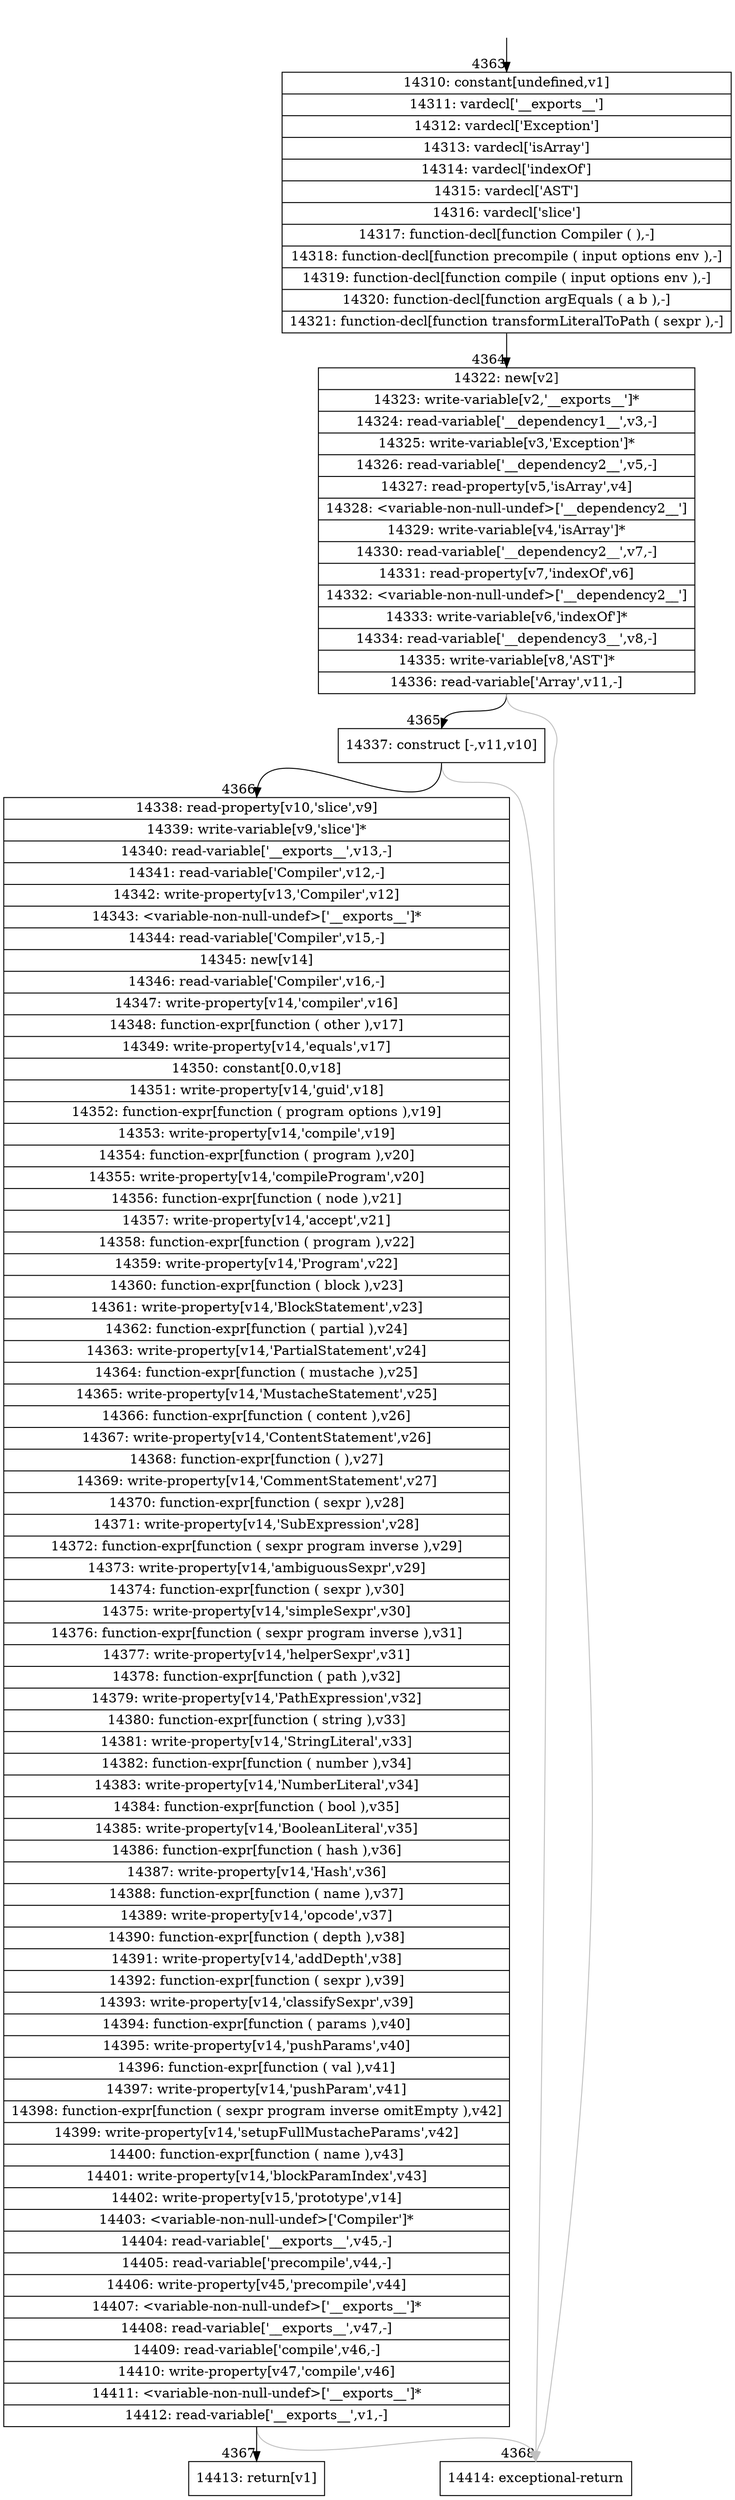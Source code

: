 digraph {
rankdir="TD"
BB_entry147[shape=none,label=""];
BB_entry147 -> BB4363 [tailport=s, headport=n, headlabel="    4363"]
BB4363 [shape=record label="{14310: constant[undefined,v1]|14311: vardecl['__exports__']|14312: vardecl['Exception']|14313: vardecl['isArray']|14314: vardecl['indexOf']|14315: vardecl['AST']|14316: vardecl['slice']|14317: function-decl[function Compiler ( ),-]|14318: function-decl[function precompile ( input options env ),-]|14319: function-decl[function compile ( input options env ),-]|14320: function-decl[function argEquals ( a b ),-]|14321: function-decl[function transformLiteralToPath ( sexpr ),-]}" ] 
BB4363 -> BB4364 [tailport=s, headport=n, headlabel="      4364"]
BB4364 [shape=record label="{14322: new[v2]|14323: write-variable[v2,'__exports__']*|14324: read-variable['__dependency1__',v3,-]|14325: write-variable[v3,'Exception']*|14326: read-variable['__dependency2__',v5,-]|14327: read-property[v5,'isArray',v4]|14328: \<variable-non-null-undef\>['__dependency2__']|14329: write-variable[v4,'isArray']*|14330: read-variable['__dependency2__',v7,-]|14331: read-property[v7,'indexOf',v6]|14332: \<variable-non-null-undef\>['__dependency2__']|14333: write-variable[v6,'indexOf']*|14334: read-variable['__dependency3__',v8,-]|14335: write-variable[v8,'AST']*|14336: read-variable['Array',v11,-]}" ] 
BB4364 -> BB4365 [tailport=s, headport=n, headlabel="      4365"]
BB4364 -> BB4368 [tailport=s, headport=n, color=gray, headlabel="      4368"]
BB4365 [shape=record label="{14337: construct [-,v11,v10]}" ] 
BB4365 -> BB4366 [tailport=s, headport=n, headlabel="      4366"]
BB4365 -> BB4368 [tailport=s, headport=n, color=gray]
BB4366 [shape=record label="{14338: read-property[v10,'slice',v9]|14339: write-variable[v9,'slice']*|14340: read-variable['__exports__',v13,-]|14341: read-variable['Compiler',v12,-]|14342: write-property[v13,'Compiler',v12]|14343: \<variable-non-null-undef\>['__exports__']*|14344: read-variable['Compiler',v15,-]|14345: new[v14]|14346: read-variable['Compiler',v16,-]|14347: write-property[v14,'compiler',v16]|14348: function-expr[function ( other ),v17]|14349: write-property[v14,'equals',v17]|14350: constant[0.0,v18]|14351: write-property[v14,'guid',v18]|14352: function-expr[function ( program options ),v19]|14353: write-property[v14,'compile',v19]|14354: function-expr[function ( program ),v20]|14355: write-property[v14,'compileProgram',v20]|14356: function-expr[function ( node ),v21]|14357: write-property[v14,'accept',v21]|14358: function-expr[function ( program ),v22]|14359: write-property[v14,'Program',v22]|14360: function-expr[function ( block ),v23]|14361: write-property[v14,'BlockStatement',v23]|14362: function-expr[function ( partial ),v24]|14363: write-property[v14,'PartialStatement',v24]|14364: function-expr[function ( mustache ),v25]|14365: write-property[v14,'MustacheStatement',v25]|14366: function-expr[function ( content ),v26]|14367: write-property[v14,'ContentStatement',v26]|14368: function-expr[function ( ),v27]|14369: write-property[v14,'CommentStatement',v27]|14370: function-expr[function ( sexpr ),v28]|14371: write-property[v14,'SubExpression',v28]|14372: function-expr[function ( sexpr program inverse ),v29]|14373: write-property[v14,'ambiguousSexpr',v29]|14374: function-expr[function ( sexpr ),v30]|14375: write-property[v14,'simpleSexpr',v30]|14376: function-expr[function ( sexpr program inverse ),v31]|14377: write-property[v14,'helperSexpr',v31]|14378: function-expr[function ( path ),v32]|14379: write-property[v14,'PathExpression',v32]|14380: function-expr[function ( string ),v33]|14381: write-property[v14,'StringLiteral',v33]|14382: function-expr[function ( number ),v34]|14383: write-property[v14,'NumberLiteral',v34]|14384: function-expr[function ( bool ),v35]|14385: write-property[v14,'BooleanLiteral',v35]|14386: function-expr[function ( hash ),v36]|14387: write-property[v14,'Hash',v36]|14388: function-expr[function ( name ),v37]|14389: write-property[v14,'opcode',v37]|14390: function-expr[function ( depth ),v38]|14391: write-property[v14,'addDepth',v38]|14392: function-expr[function ( sexpr ),v39]|14393: write-property[v14,'classifySexpr',v39]|14394: function-expr[function ( params ),v40]|14395: write-property[v14,'pushParams',v40]|14396: function-expr[function ( val ),v41]|14397: write-property[v14,'pushParam',v41]|14398: function-expr[function ( sexpr program inverse omitEmpty ),v42]|14399: write-property[v14,'setupFullMustacheParams',v42]|14400: function-expr[function ( name ),v43]|14401: write-property[v14,'blockParamIndex',v43]|14402: write-property[v15,'prototype',v14]|14403: \<variable-non-null-undef\>['Compiler']*|14404: read-variable['__exports__',v45,-]|14405: read-variable['precompile',v44,-]|14406: write-property[v45,'precompile',v44]|14407: \<variable-non-null-undef\>['__exports__']*|14408: read-variable['__exports__',v47,-]|14409: read-variable['compile',v46,-]|14410: write-property[v47,'compile',v46]|14411: \<variable-non-null-undef\>['__exports__']*|14412: read-variable['__exports__',v1,-]}" ] 
BB4366 -> BB4367 [tailport=s, headport=n, headlabel="      4367"]
BB4366 -> BB4368 [tailport=s, headport=n, color=gray]
BB4367 [shape=record label="{14413: return[v1]}" ] 
BB4368 [shape=record label="{14414: exceptional-return}" ] 
//#$~ 2447
}
